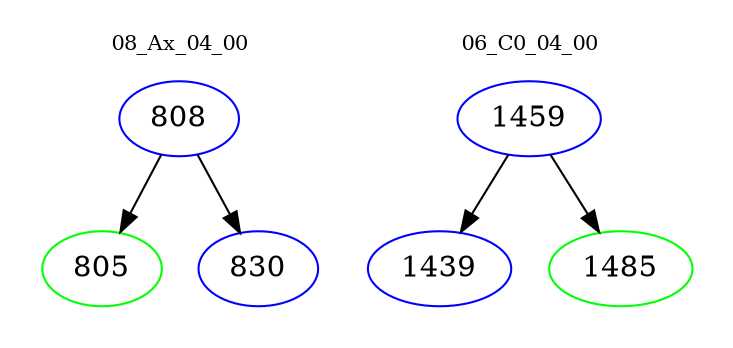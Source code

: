 digraph{
subgraph cluster_0 {
color = white
label = "08_Ax_04_00";
fontsize=10;
T0_808 [label="808", color="blue"]
T0_808 -> T0_805 [color="black"]
T0_805 [label="805", color="green"]
T0_808 -> T0_830 [color="black"]
T0_830 [label="830", color="blue"]
}
subgraph cluster_1 {
color = white
label = "06_C0_04_00";
fontsize=10;
T1_1459 [label="1459", color="blue"]
T1_1459 -> T1_1439 [color="black"]
T1_1439 [label="1439", color="blue"]
T1_1459 -> T1_1485 [color="black"]
T1_1485 [label="1485", color="green"]
}
}
